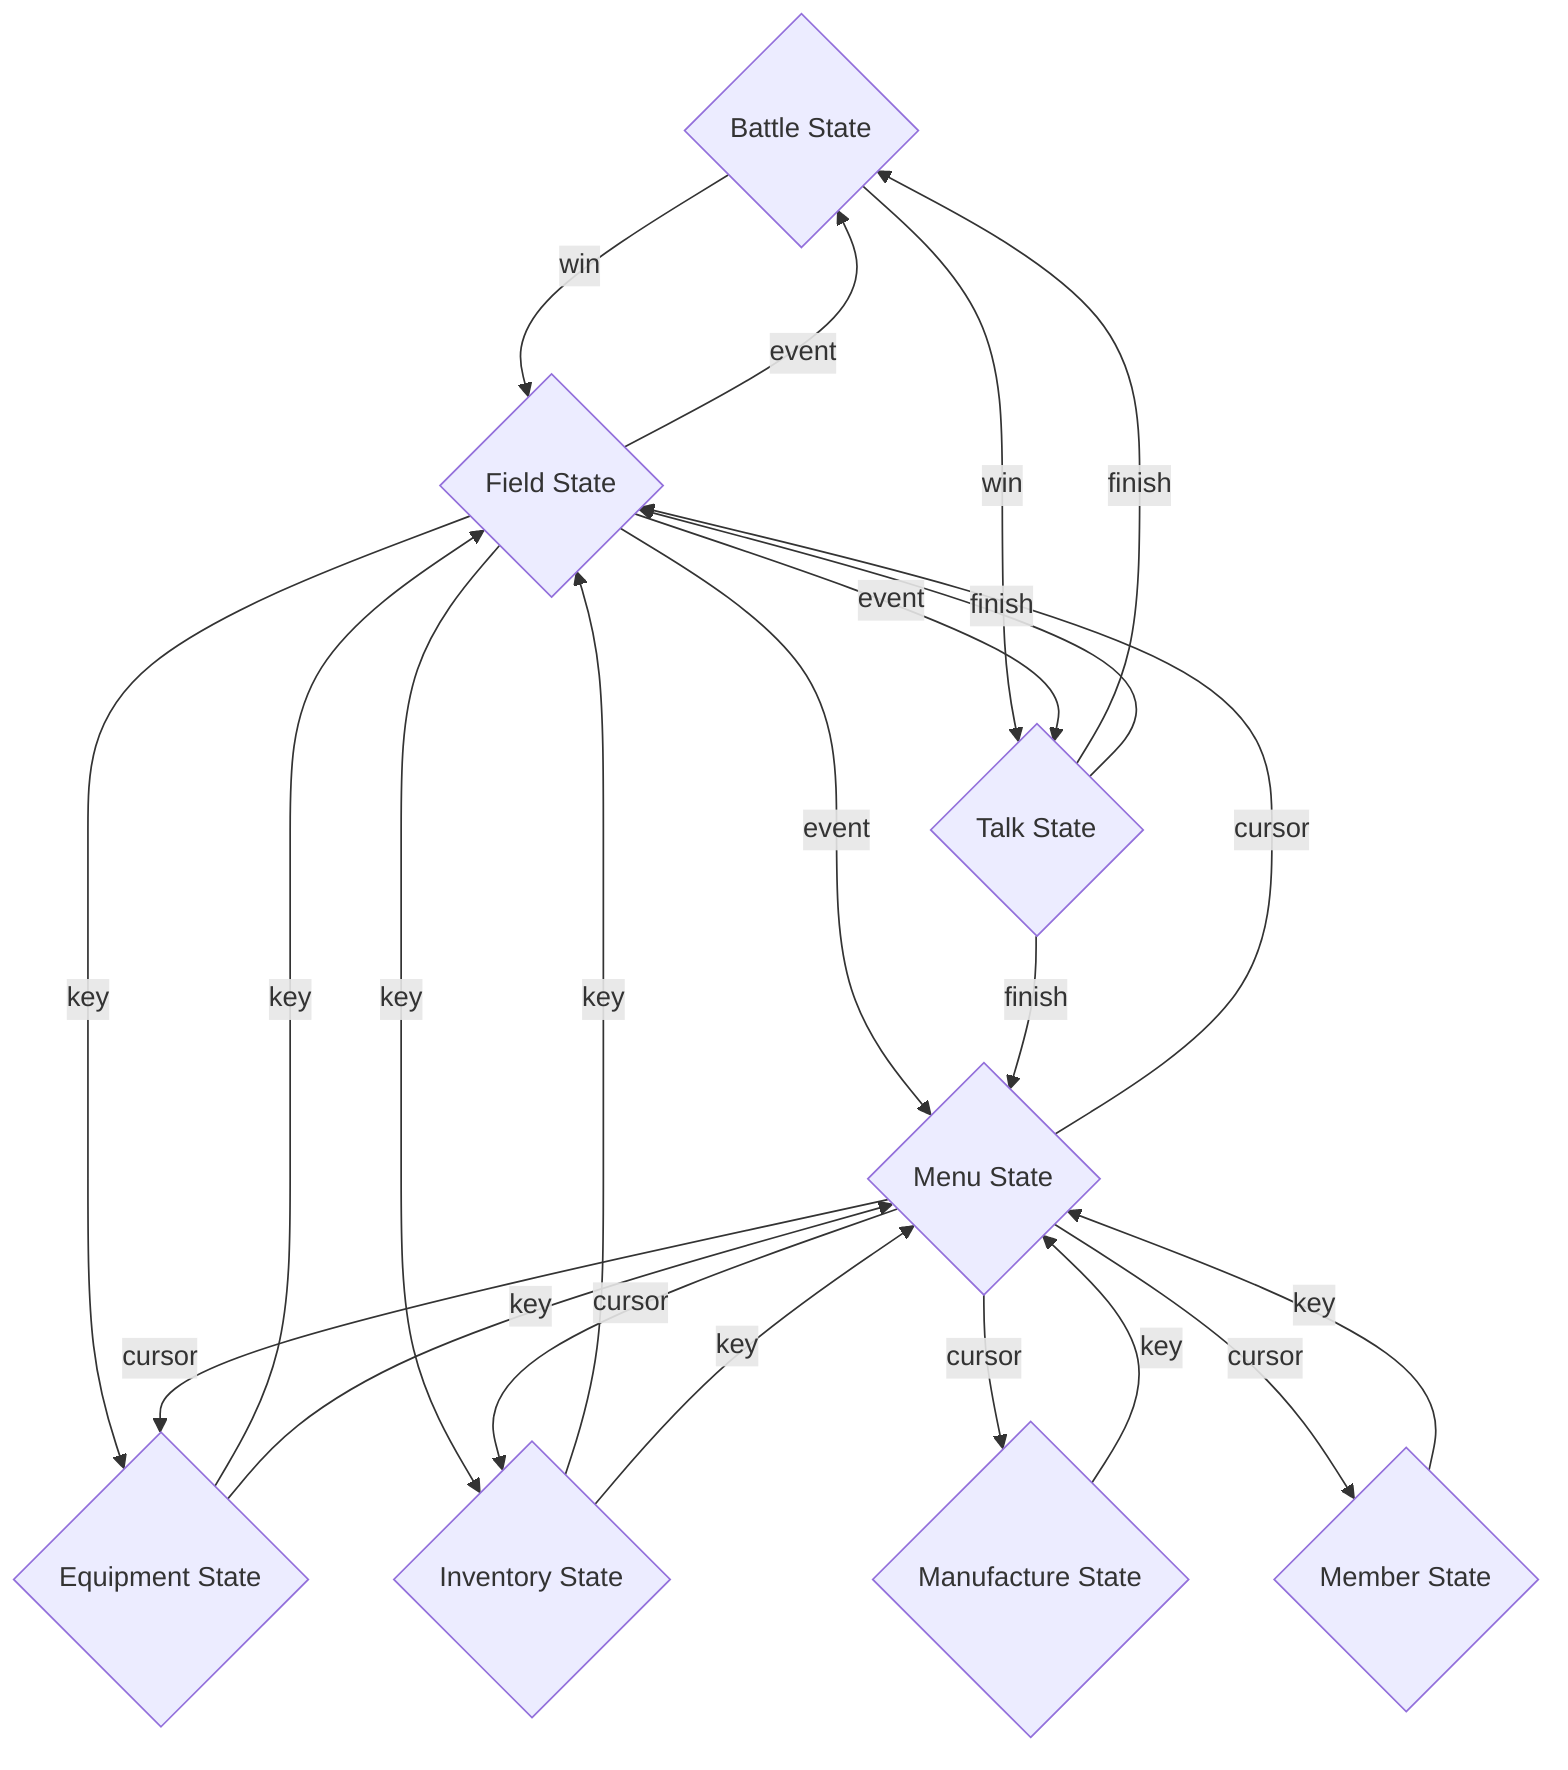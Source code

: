 graph TD
    Battle{Battle State}
    Equipment{Equipment State}
    Field{Field State}
    Inventory{Inventory State}
    Manufacture{Manufacture State}
    Member{Member State}
    Menu{Menu State}
    Talk{Talk State}

    Battle --> |win| Field
    Battle --> |win| Talk
    Equipment --> |key| Field
    Equipment --> |key| Menu
    Field --> |event| Battle
    Field --> |event| Menu
    Field --> |event| Talk
    Field --> |key| Equipment
    Field --> |key| Inventory
    Inventory --> |key| Field
    Inventory --> |key| Menu
    Manufacture --> |key| Menu
    Member --> |key| Menu
    Menu --> |cursor| Equipment
    Menu --> |cursor| Field
    Menu --> |cursor| Inventory
    Menu --> |cursor| Manufacture
    Menu --> |cursor| Member
    Talk --> |finish| Battle
    Talk --> |finish| Field
    Talk --> |finish| Menu
